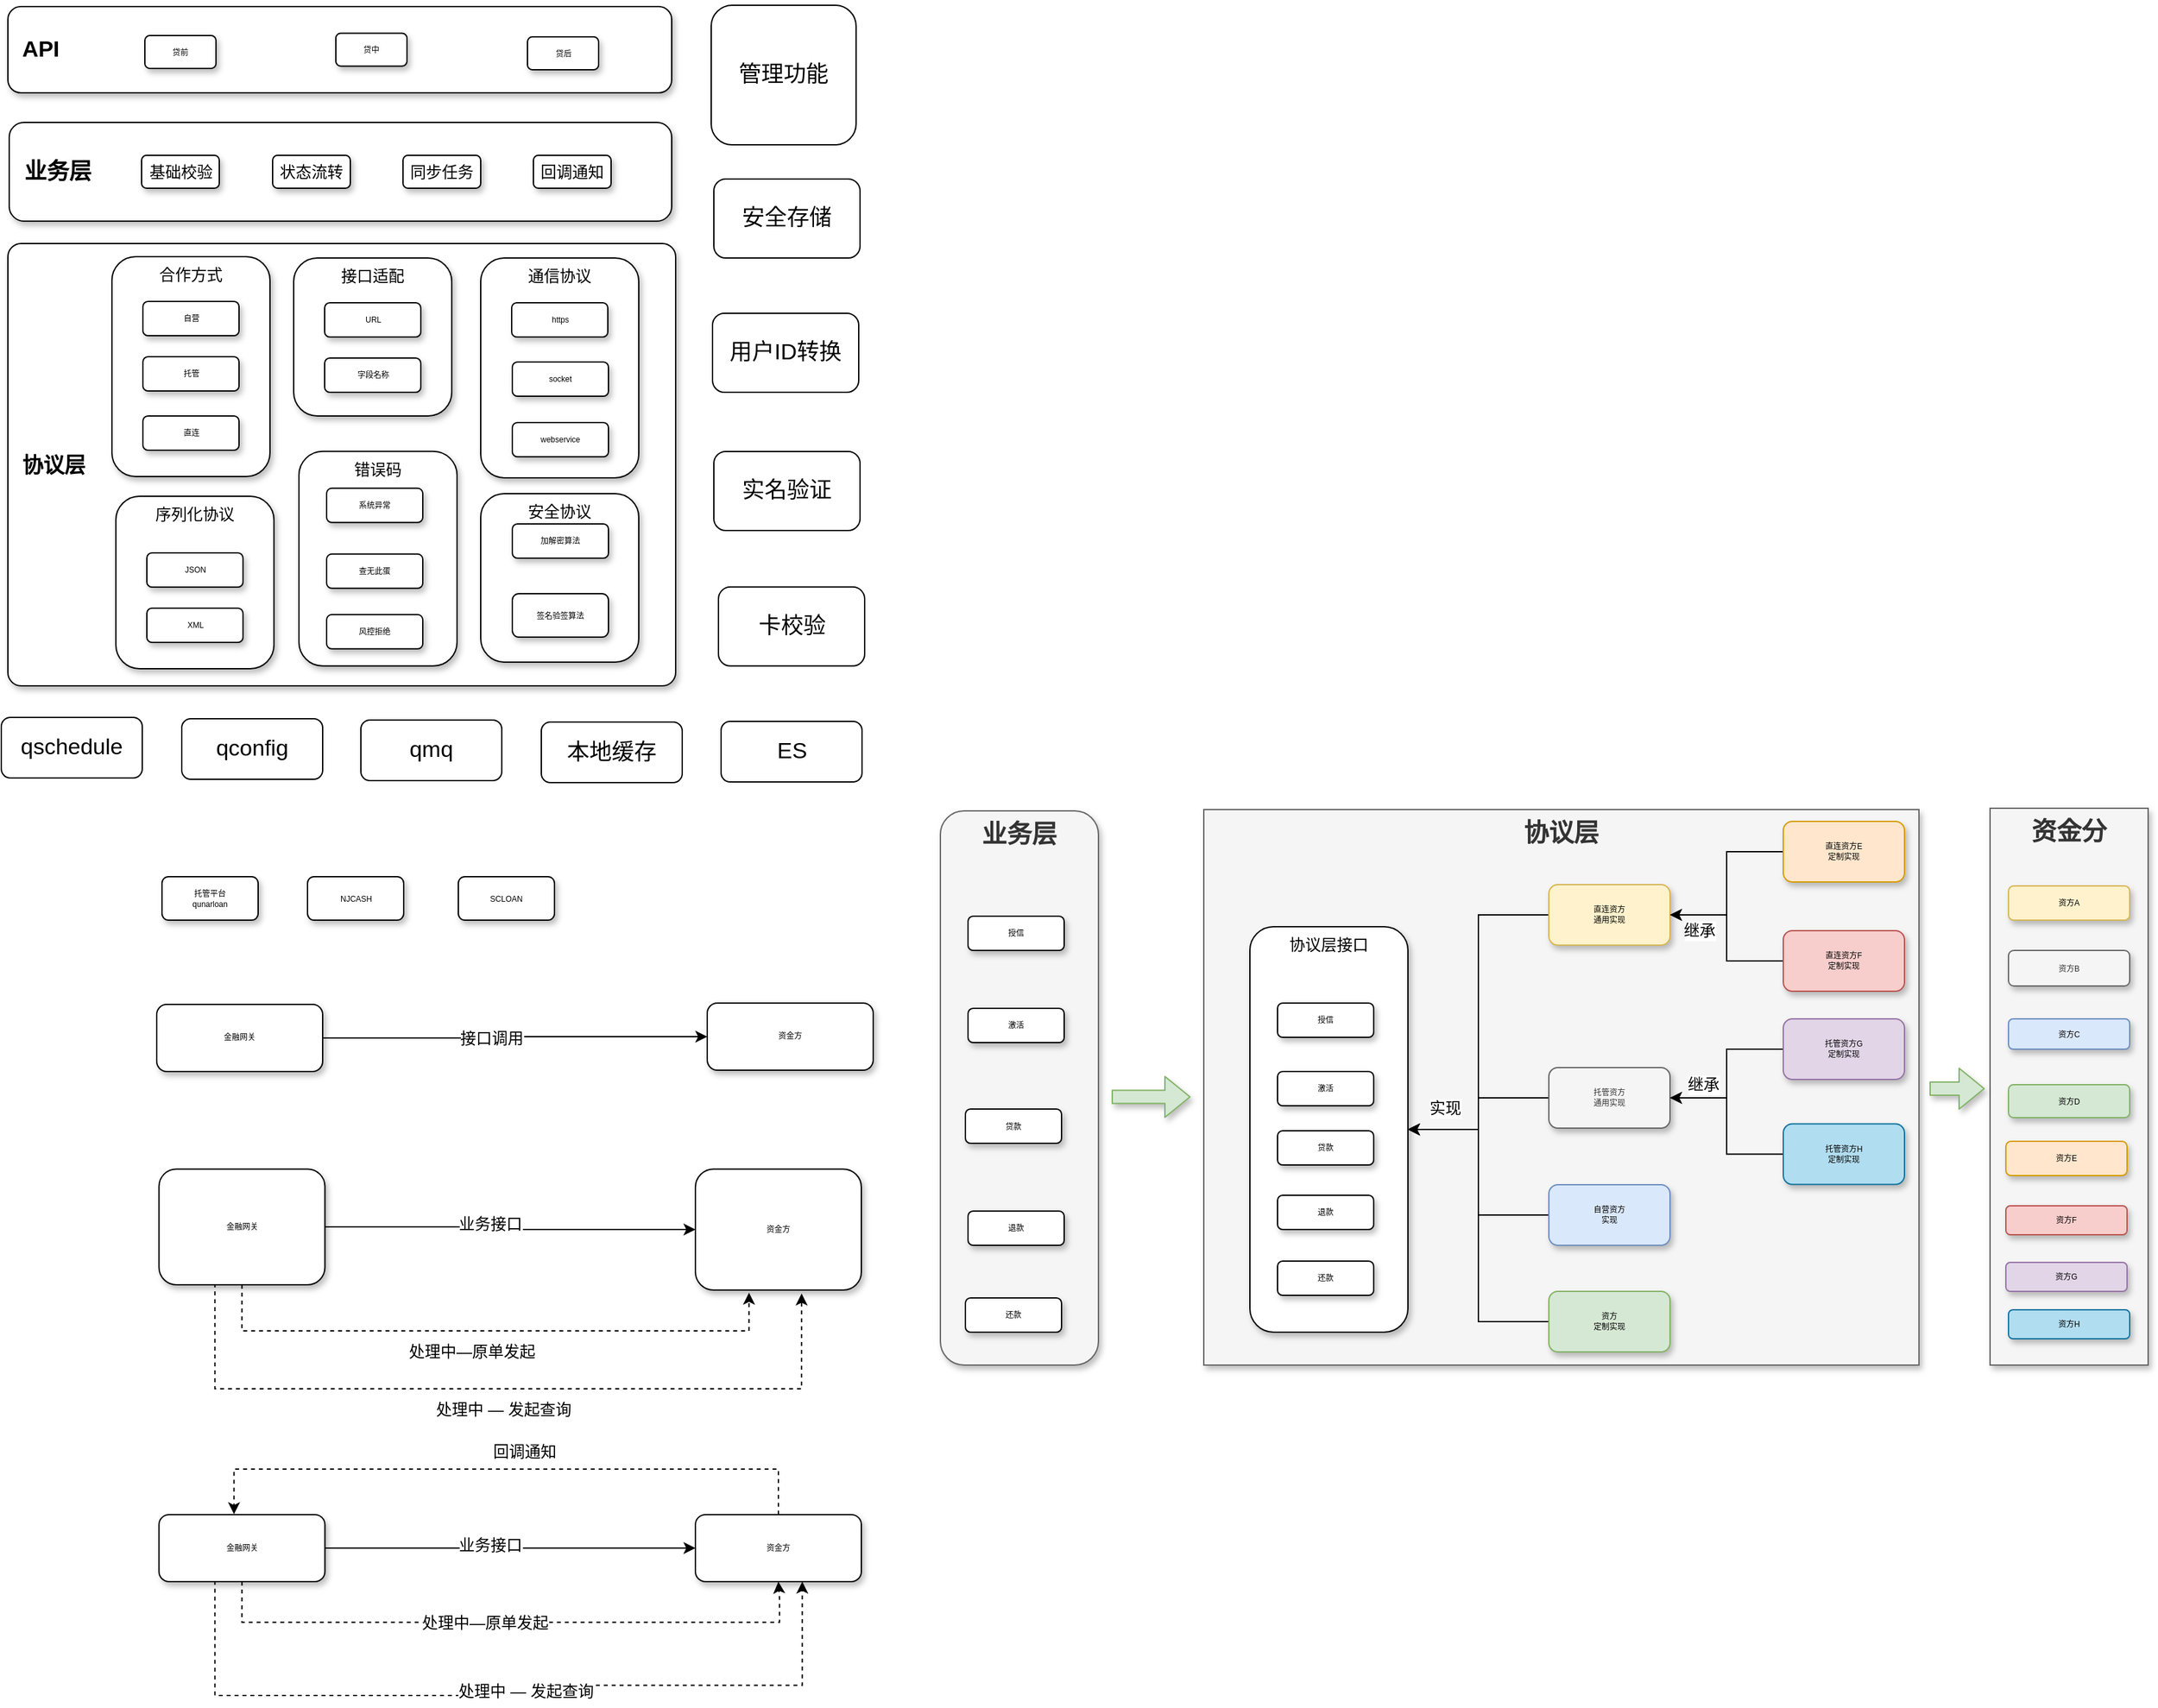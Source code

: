 <mxfile version="12.8.9" type="github">
  <diagram id="pQbSXTKy-mhwdIOJWXm_" name="第 1 页">
    <mxGraphModel dx="1940" dy="1809" grid="0" gridSize="10" guides="1" tooltips="1" connect="1" arrows="1" fold="1" page="1" pageScale="1" pageWidth="827" pageHeight="1169" math="0" shadow="0">
      <root>
        <mxCell id="0" />
        <mxCell id="1" parent="0" />
        <mxCell id="oRhJdaxvoY9CLy49b8uQ-59" value="资金分" style="rounded=0;whiteSpace=wrap;html=1;verticalAlign=top;fontSize=19;fontStyle=1;shadow=1;fillColor=#f5f5f5;strokeColor=#666666;fontColor=#333333;" parent="1" vertex="1">
          <mxGeometry x="773" y="391" width="120" height="423" as="geometry" />
        </mxCell>
        <mxCell id="oRhJdaxvoY9CLy49b8uQ-37" value="协议层" style="rounded=0;whiteSpace=wrap;html=1;verticalAlign=top;fontStyle=1;fontSize=19;shadow=1;fillColor=#f5f5f5;strokeColor=#666666;fontColor=#333333;" parent="1" vertex="1">
          <mxGeometry x="176" y="392" width="543" height="422" as="geometry" />
        </mxCell>
        <mxCell id="jV6rehnpYOMUCbgezzGA-40" value="托管平台&lt;br&gt;qunarloan" style="rounded=1;whiteSpace=wrap;html=1;fontSize=6;shadow=1;" parent="1" vertex="1">
          <mxGeometry x="-615" y="443" width="73" height="33" as="geometry" />
        </mxCell>
        <mxCell id="jV6rehnpYOMUCbgezzGA-41" value="NJCASH" style="rounded=1;whiteSpace=wrap;html=1;fontSize=6;shadow=1;" parent="1" vertex="1">
          <mxGeometry x="-504.5" y="443" width="73" height="33" as="geometry" />
        </mxCell>
        <mxCell id="jV6rehnpYOMUCbgezzGA-42" value="SCLOAN" style="rounded=1;whiteSpace=wrap;html=1;fontSize=6;shadow=1;" parent="1" vertex="1">
          <mxGeometry x="-390" y="443" width="73" height="33" as="geometry" />
        </mxCell>
        <mxCell id="jV6rehnpYOMUCbgezzGA-75" value="协议层接口" style="rounded=1;whiteSpace=wrap;html=1;verticalAlign=top;shadow=1;" parent="1" vertex="1">
          <mxGeometry x="211" y="481" width="120" height="308" as="geometry" />
        </mxCell>
        <mxCell id="jV6rehnpYOMUCbgezzGA-76" value="授信" style="rounded=1;whiteSpace=wrap;html=1;fontSize=6;shadow=1;" parent="1" vertex="1">
          <mxGeometry x="232" y="539" width="73" height="26" as="geometry" />
        </mxCell>
        <mxCell id="jV6rehnpYOMUCbgezzGA-77" value="退款" style="rounded=1;whiteSpace=wrap;html=1;fontSize=6;shadow=1;" parent="1" vertex="1">
          <mxGeometry x="232" y="685" width="73" height="26" as="geometry" />
        </mxCell>
        <mxCell id="jV6rehnpYOMUCbgezzGA-78" value="贷款" style="rounded=1;whiteSpace=wrap;html=1;fontSize=6;shadow=1;" parent="1" vertex="1">
          <mxGeometry x="232" y="636" width="73" height="26" as="geometry" />
        </mxCell>
        <mxCell id="jV6rehnpYOMUCbgezzGA-79" value="还款" style="rounded=1;whiteSpace=wrap;html=1;fontSize=6;shadow=1;" parent="1" vertex="1">
          <mxGeometry x="232" y="735" width="73" height="26" as="geometry" />
        </mxCell>
        <mxCell id="jV6rehnpYOMUCbgezzGA-84" style="edgeStyle=orthogonalEdgeStyle;rounded=0;orthogonalLoop=1;jettySize=auto;html=1;exitX=0;exitY=0.5;exitDx=0;exitDy=0;entryX=1;entryY=0.5;entryDx=0;entryDy=0;shadow=0;" parent="1" source="jV6rehnpYOMUCbgezzGA-81" target="jV6rehnpYOMUCbgezzGA-75" edge="1">
          <mxGeometry relative="1" as="geometry" />
        </mxCell>
        <mxCell id="jV6rehnpYOMUCbgezzGA-81" value="直连资方&lt;br&gt;通用实现" style="rounded=1;whiteSpace=wrap;html=1;fontSize=6;fillColor=#fff2cc;strokeColor=#d6b656;shadow=1;" parent="1" vertex="1">
          <mxGeometry x="438" y="449" width="92" height="46" as="geometry" />
        </mxCell>
        <mxCell id="jV6rehnpYOMUCbgezzGA-85" style="edgeStyle=orthogonalEdgeStyle;rounded=0;orthogonalLoop=1;jettySize=auto;html=1;exitX=0;exitY=0.5;exitDx=0;exitDy=0;shadow=0;" parent="1" source="jV6rehnpYOMUCbgezzGA-82" target="jV6rehnpYOMUCbgezzGA-75" edge="1">
          <mxGeometry relative="1" as="geometry" />
        </mxCell>
        <mxCell id="jV6rehnpYOMUCbgezzGA-87" value="实现" style="text;html=1;align=center;verticalAlign=middle;resizable=0;points=[];labelBackgroundColor=#ffffff;shadow=0;" parent="jV6rehnpYOMUCbgezzGA-85" vertex="1" connectable="0">
          <mxGeometry x="-0.215" y="-3" relative="1" as="geometry">
            <mxPoint x="-28" y="11" as="offset" />
          </mxGeometry>
        </mxCell>
        <mxCell id="jV6rehnpYOMUCbgezzGA-82" value="托管资方&lt;br&gt;通用实现" style="rounded=1;whiteSpace=wrap;html=1;fontSize=6;fillColor=#f5f5f5;strokeColor=#666666;fontColor=#333333;shadow=1;" parent="1" vertex="1">
          <mxGeometry x="438" y="588" width="92" height="46" as="geometry" />
        </mxCell>
        <mxCell id="jV6rehnpYOMUCbgezzGA-86" style="edgeStyle=orthogonalEdgeStyle;rounded=0;orthogonalLoop=1;jettySize=auto;html=1;shadow=0;" parent="1" source="jV6rehnpYOMUCbgezzGA-83" target="jV6rehnpYOMUCbgezzGA-75" edge="1">
          <mxGeometry relative="1" as="geometry" />
        </mxCell>
        <mxCell id="jV6rehnpYOMUCbgezzGA-83" value="自营资方&lt;br&gt;实现" style="rounded=1;whiteSpace=wrap;html=1;fontSize=6;fillColor=#dae8fc;strokeColor=#6c8ebf;shadow=1;" parent="1" vertex="1">
          <mxGeometry x="438" y="677" width="92" height="46" as="geometry" />
        </mxCell>
        <mxCell id="jV6rehnpYOMUCbgezzGA-89" value="" style="edgeStyle=orthogonalEdgeStyle;rounded=0;orthogonalLoop=1;jettySize=auto;html=1;entryX=1;entryY=0.5;entryDx=0;entryDy=0;shadow=0;" parent="1" source="jV6rehnpYOMUCbgezzGA-88" target="jV6rehnpYOMUCbgezzGA-81" edge="1">
          <mxGeometry relative="1" as="geometry" />
        </mxCell>
        <mxCell id="jV6rehnpYOMUCbgezzGA-88" value="直连资方E&lt;br&gt;定制实现" style="rounded=1;whiteSpace=wrap;html=1;fontSize=6;fillColor=#ffe6cc;strokeColor=#d79b00;shadow=1;" parent="1" vertex="1">
          <mxGeometry x="616" y="401" width="92" height="46" as="geometry" />
        </mxCell>
        <mxCell id="jV6rehnpYOMUCbgezzGA-93" style="edgeStyle=orthogonalEdgeStyle;rounded=0;orthogonalLoop=1;jettySize=auto;html=1;entryX=1;entryY=0.5;entryDx=0;entryDy=0;shadow=0;" parent="1" source="jV6rehnpYOMUCbgezzGA-91" target="jV6rehnpYOMUCbgezzGA-81" edge="1">
          <mxGeometry relative="1" as="geometry" />
        </mxCell>
        <mxCell id="jV6rehnpYOMUCbgezzGA-98" value="继承" style="text;html=1;align=center;verticalAlign=middle;resizable=0;points=[];labelBackgroundColor=#ffffff;shadow=0;" parent="jV6rehnpYOMUCbgezzGA-93" vertex="1" connectable="0">
          <mxGeometry x="0.443" y="1" relative="1" as="geometry">
            <mxPoint x="-12" y="11" as="offset" />
          </mxGeometry>
        </mxCell>
        <mxCell id="jV6rehnpYOMUCbgezzGA-91" value="直连资方F&lt;br&gt;定制实现" style="rounded=1;whiteSpace=wrap;html=1;fontSize=6;fillColor=#f8cecc;strokeColor=#b85450;shadow=1;" parent="1" vertex="1">
          <mxGeometry x="616" y="484" width="92" height="46" as="geometry" />
        </mxCell>
        <mxCell id="jV6rehnpYOMUCbgezzGA-94" value="" style="edgeStyle=orthogonalEdgeStyle;rounded=0;orthogonalLoop=1;jettySize=auto;html=1;shadow=0;" parent="1" source="jV6rehnpYOMUCbgezzGA-95" target="jV6rehnpYOMUCbgezzGA-82" edge="1">
          <mxGeometry relative="1" as="geometry">
            <mxPoint x="530" y="617.75" as="targetPoint" />
          </mxGeometry>
        </mxCell>
        <mxCell id="jV6rehnpYOMUCbgezzGA-95" value="托管资方G&lt;br&gt;定制实现" style="rounded=1;whiteSpace=wrap;html=1;fontSize=6;fillColor=#e1d5e7;strokeColor=#9673a6;shadow=1;" parent="1" vertex="1">
          <mxGeometry x="616" y="551" width="92" height="46" as="geometry" />
        </mxCell>
        <mxCell id="jV6rehnpYOMUCbgezzGA-96" style="edgeStyle=orthogonalEdgeStyle;rounded=0;orthogonalLoop=1;jettySize=auto;html=1;shadow=0;" parent="1" source="jV6rehnpYOMUCbgezzGA-97" target="jV6rehnpYOMUCbgezzGA-82" edge="1">
          <mxGeometry relative="1" as="geometry">
            <mxPoint x="530" y="617.75" as="targetPoint" />
          </mxGeometry>
        </mxCell>
        <mxCell id="jV6rehnpYOMUCbgezzGA-99" value="继承" style="text;html=1;align=center;verticalAlign=middle;resizable=0;points=[];labelBackgroundColor=#ffffff;shadow=0;" parent="jV6rehnpYOMUCbgezzGA-96" vertex="1" connectable="0">
          <mxGeometry x="0.519" y="2" relative="1" as="geometry">
            <mxPoint x="-5.8" y="-12" as="offset" />
          </mxGeometry>
        </mxCell>
        <mxCell id="jV6rehnpYOMUCbgezzGA-97" value="托管资方H&lt;br&gt;定制实现" style="rounded=1;whiteSpace=wrap;html=1;fontSize=6;fillColor=#b1ddf0;shadow=1;strokeColor=#10739e;" parent="1" vertex="1">
          <mxGeometry x="616" y="630.75" width="92" height="46" as="geometry" />
        </mxCell>
        <mxCell id="jV6rehnpYOMUCbgezzGA-102" style="edgeStyle=orthogonalEdgeStyle;rounded=0;orthogonalLoop=1;jettySize=auto;html=1;entryX=1;entryY=0.5;entryDx=0;entryDy=0;shadow=0;" parent="1" source="jV6rehnpYOMUCbgezzGA-100" target="jV6rehnpYOMUCbgezzGA-75" edge="1">
          <mxGeometry relative="1" as="geometry" />
        </mxCell>
        <mxCell id="jV6rehnpYOMUCbgezzGA-100" value="资方&lt;br&gt;定制实现" style="rounded=1;whiteSpace=wrap;html=1;fontSize=6;fillColor=#d5e8d4;strokeColor=#82b366;shadow=1;" parent="1" vertex="1">
          <mxGeometry x="438" y="758" width="92" height="46" as="geometry" />
        </mxCell>
        <mxCell id="jV6rehnpYOMUCbgezzGA-101" style="edgeStyle=orthogonalEdgeStyle;rounded=0;orthogonalLoop=1;jettySize=auto;html=1;exitX=0.5;exitY=1;exitDx=0;exitDy=0;fillColor=#fff2cc;strokeColor=#d6b656;shadow=0;" parent="1" source="jV6rehnpYOMUCbgezzGA-91" target="jV6rehnpYOMUCbgezzGA-91" edge="1">
          <mxGeometry relative="1" as="geometry" />
        </mxCell>
        <mxCell id="oRhJdaxvoY9CLy49b8uQ-34" value="激活" style="rounded=1;whiteSpace=wrap;html=1;fontSize=6;shadow=1;" parent="1" vertex="1">
          <mxGeometry x="232" y="591" width="73" height="26" as="geometry" />
        </mxCell>
        <mxCell id="oRhJdaxvoY9CLy49b8uQ-51" value="" style="shape=flexArrow;endArrow=classic;html=1;fillColor=#d5e8d4;strokeColor=#82b366;shadow=1;" parent="1" edge="1">
          <mxGeometry width="50" height="50" relative="1" as="geometry">
            <mxPoint x="106" y="610.29" as="sourcePoint" />
            <mxPoint x="166" y="610.29" as="targetPoint" />
          </mxGeometry>
        </mxCell>
        <mxCell id="oRhJdaxvoY9CLy49b8uQ-52" value="资方E" style="rounded=1;whiteSpace=wrap;html=1;fontSize=6;fillColor=#ffe6cc;strokeColor=#d79b00;shadow=1;" parent="1" vertex="1">
          <mxGeometry x="785" y="644" width="92" height="26" as="geometry" />
        </mxCell>
        <mxCell id="oRhJdaxvoY9CLy49b8uQ-53" value="资方B" style="rounded=1;whiteSpace=wrap;html=1;fontSize=6;fillColor=#f5f5f5;strokeColor=#666666;fontColor=#333333;shadow=1;" parent="1" vertex="1">
          <mxGeometry x="787" y="499" width="92" height="27" as="geometry" />
        </mxCell>
        <mxCell id="oRhJdaxvoY9CLy49b8uQ-54" value="资方C" style="rounded=1;whiteSpace=wrap;html=1;fontSize=6;fillColor=#dae8fc;strokeColor=#6c8ebf;shadow=1;" parent="1" vertex="1">
          <mxGeometry x="787" y="551" width="92" height="23" as="geometry" />
        </mxCell>
        <mxCell id="oRhJdaxvoY9CLy49b8uQ-55" value="资方D" style="rounded=1;whiteSpace=wrap;html=1;fontSize=6;fillColor=#d5e8d4;strokeColor=#82b366;shadow=1;" parent="1" vertex="1">
          <mxGeometry x="787" y="601" width="92" height="25" as="geometry" />
        </mxCell>
        <mxCell id="oRhJdaxvoY9CLy49b8uQ-56" value="资方F" style="rounded=1;whiteSpace=wrap;html=1;fontSize=6;fillColor=#f8cecc;strokeColor=#b85450;shadow=1;" parent="1" vertex="1">
          <mxGeometry x="785" y="693" width="92" height="22" as="geometry" />
        </mxCell>
        <mxCell id="oRhJdaxvoY9CLy49b8uQ-60" value="" style="shape=flexArrow;endArrow=classic;html=1;fillColor=#d5e8d4;strokeColor=#82b366;shadow=1;" parent="1" edge="1">
          <mxGeometry width="50" height="50" relative="1" as="geometry">
            <mxPoint x="727" y="604" as="sourcePoint" />
            <mxPoint x="769" y="604" as="targetPoint" />
          </mxGeometry>
        </mxCell>
        <mxCell id="oRhJdaxvoY9CLy49b8uQ-38" value="业务层" style="rounded=1;whiteSpace=wrap;html=1;verticalAlign=top;fontStyle=1;fontSize=19;shadow=1;fillColor=#f5f5f5;strokeColor=#666666;fontColor=#333333;" parent="1" vertex="1">
          <mxGeometry x="-24" y="393" width="120" height="421" as="geometry" />
        </mxCell>
        <mxCell id="oRhJdaxvoY9CLy49b8uQ-39" value="授信" style="rounded=1;whiteSpace=wrap;html=1;fontSize=6;shadow=1;" parent="1" vertex="1">
          <mxGeometry x="-3" y="473" width="73" height="26" as="geometry" />
        </mxCell>
        <mxCell id="oRhJdaxvoY9CLy49b8uQ-40" value="退款" style="rounded=1;whiteSpace=wrap;html=1;fontSize=6;shadow=1;" parent="1" vertex="1">
          <mxGeometry x="-3" y="697" width="73" height="26" as="geometry" />
        </mxCell>
        <mxCell id="oRhJdaxvoY9CLy49b8uQ-41" value="贷款" style="rounded=1;whiteSpace=wrap;html=1;fontSize=6;shadow=1;" parent="1" vertex="1">
          <mxGeometry x="-5" y="619.5" width="73" height="26" as="geometry" />
        </mxCell>
        <mxCell id="oRhJdaxvoY9CLy49b8uQ-42" value="还款" style="rounded=1;whiteSpace=wrap;html=1;fontSize=6;shadow=1;" parent="1" vertex="1">
          <mxGeometry x="-5" y="763" width="73" height="26" as="geometry" />
        </mxCell>
        <mxCell id="oRhJdaxvoY9CLy49b8uQ-43" value="激活" style="rounded=1;whiteSpace=wrap;html=1;fontSize=6;shadow=1;" parent="1" vertex="1">
          <mxGeometry x="-3" y="543" width="73" height="26" as="geometry" />
        </mxCell>
        <mxCell id="oRhJdaxvoY9CLy49b8uQ-63" value="资方A" style="rounded=1;whiteSpace=wrap;html=1;fontSize=6;fillColor=#fff2cc;strokeColor=#d6b656;shadow=1;" parent="1" vertex="1">
          <mxGeometry x="787" y="450" width="92" height="26" as="geometry" />
        </mxCell>
        <mxCell id="oRhJdaxvoY9CLy49b8uQ-64" value="资方G" style="rounded=1;whiteSpace=wrap;html=1;fontSize=6;fillColor=#e1d5e7;strokeColor=#9673a6;shadow=1;" parent="1" vertex="1">
          <mxGeometry x="785" y="736" width="92" height="22" as="geometry" />
        </mxCell>
        <mxCell id="oRhJdaxvoY9CLy49b8uQ-65" value="资方H" style="rounded=1;whiteSpace=wrap;html=1;fontSize=6;shadow=1;fillColor=#b1ddf0;strokeColor=#10739e;" parent="1" vertex="1">
          <mxGeometry x="787" y="772" width="92" height="22" as="geometry" />
        </mxCell>
        <mxCell id="oRhJdaxvoY9CLy49b8uQ-20" style="edgeStyle=orthogonalEdgeStyle;rounded=0;orthogonalLoop=1;jettySize=auto;html=1;exitX=0.337;exitY=0.988;exitDx=0;exitDy=0;dashed=1;exitPerimeter=0;shadow=0;" parent="1" source="jV6rehnpYOMUCbgezzGA-58" edge="1">
          <mxGeometry relative="1" as="geometry">
            <mxPoint x="-128.871" y="978.529" as="targetPoint" />
            <Array as="points">
              <mxPoint x="-574.129" y="1065" />
              <mxPoint x="-299.726" y="1065" />
              <mxPoint x="-299.726" y="1057.279" />
              <mxPoint x="-128.871" y="1057.279" />
              <mxPoint x="-128.871" y="978.529" />
            </Array>
          </mxGeometry>
        </mxCell>
        <mxCell id="oRhJdaxvoY9CLy49b8uQ-21" value="处理中 — 发起查询" style="text;html=1;align=center;verticalAlign=middle;resizable=0;points=[];labelBackgroundColor=#ffffff;shadow=0;" parent="oRhJdaxvoY9CLy49b8uQ-20" vertex="1" connectable="0">
          <mxGeometry x="0.12" y="2" relative="1" as="geometry">
            <mxPoint x="-24.8" y="-1" as="offset" />
          </mxGeometry>
        </mxCell>
        <mxCell id="jV6rehnpYOMUCbgezzGA-58" value="金融网关" style="rounded=1;whiteSpace=wrap;html=1;fontSize=6;shadow=1;" parent="1" vertex="1">
          <mxGeometry x="-617.274" y="927.574" width="125.984" height="50.956" as="geometry" />
        </mxCell>
        <mxCell id="jV6rehnpYOMUCbgezzGA-61" value="资金方" style="rounded=1;whiteSpace=wrap;html=1;fontSize=6;shadow=1;" parent="1" vertex="1">
          <mxGeometry x="-209.984" y="927.574" width="125.984" height="50.956" as="geometry" />
        </mxCell>
        <mxCell id="jV6rehnpYOMUCbgezzGA-52" style="edgeStyle=orthogonalEdgeStyle;rounded=0;orthogonalLoop=1;jettySize=auto;html=1;exitX=0.5;exitY=0;exitDx=0;exitDy=0;dashed=1;entryX=0.452;entryY=-0.006;entryDx=0;entryDy=0;entryPerimeter=0;shadow=0;" parent="1" source="jV6rehnpYOMUCbgezzGA-61" target="jV6rehnpYOMUCbgezzGA-58" edge="1">
          <mxGeometry relative="1" as="geometry">
            <mxPoint x="-555.145" y="913.676" as="targetPoint" />
            <Array as="points">
              <mxPoint x="-147" y="893" />
              <mxPoint x="-560" y="893" />
            </Array>
          </mxGeometry>
        </mxCell>
        <mxCell id="jV6rehnpYOMUCbgezzGA-53" value="回调通知" style="text;html=1;align=center;verticalAlign=middle;resizable=0;points=[];labelBackgroundColor=#ffffff;shadow=0;" parent="jV6rehnpYOMUCbgezzGA-52" vertex="1" connectable="0">
          <mxGeometry x="-0.165" y="1" relative="1" as="geometry">
            <mxPoint x="-26.37" y="-14" as="offset" />
          </mxGeometry>
        </mxCell>
        <mxCell id="jV6rehnpYOMUCbgezzGA-54" value="" style="edgeStyle=orthogonalEdgeStyle;rounded=0;orthogonalLoop=1;jettySize=auto;html=1;shadow=0;" parent="1" source="jV6rehnpYOMUCbgezzGA-58" target="jV6rehnpYOMUCbgezzGA-61" edge="1">
          <mxGeometry relative="1" as="geometry">
            <mxPoint x="-223.79" y="953.051" as="targetPoint" />
          </mxGeometry>
        </mxCell>
        <mxCell id="jV6rehnpYOMUCbgezzGA-55" value="业务接口" style="text;html=1;align=center;verticalAlign=middle;resizable=0;points=[];labelBackgroundColor=#ffffff;shadow=0;" parent="jV6rehnpYOMUCbgezzGA-54" vertex="1" connectable="0">
          <mxGeometry x="-0.18" relative="1" as="geometry">
            <mxPoint x="9.14" y="-2.5" as="offset" />
          </mxGeometry>
        </mxCell>
        <mxCell id="jV6rehnpYOMUCbgezzGA-56" value="" style="edgeStyle=orthogonalEdgeStyle;rounded=0;orthogonalLoop=1;jettySize=auto;html=1;entryX=0.5;entryY=1;entryDx=0;entryDy=0;exitX=0.5;exitY=1;exitDx=0;exitDy=0;dashed=1;shadow=0;" parent="1" source="jV6rehnpYOMUCbgezzGA-58" target="jV6rehnpYOMUCbgezzGA-61" edge="1">
          <mxGeometry relative="1" as="geometry">
            <mxPoint x="-574.992" y="1102.059" as="targetPoint" />
            <Array as="points">
              <mxPoint x="-555.145" y="1009.412" />
              <mxPoint x="-146.129" y="1009.412" />
              <mxPoint x="-146.129" y="990.882" />
              <mxPoint x="-147.855" y="990.882" />
            </Array>
          </mxGeometry>
        </mxCell>
        <mxCell id="jV6rehnpYOMUCbgezzGA-57" value="处理中—原单发起" style="text;html=1;align=center;verticalAlign=middle;resizable=0;points=[];labelBackgroundColor=#ffffff;shadow=0;" parent="jV6rehnpYOMUCbgezzGA-56" vertex="1" connectable="0">
          <mxGeometry x="-0.148" y="1" relative="1" as="geometry">
            <mxPoint x="14.48" y="1" as="offset" />
          </mxGeometry>
        </mxCell>
        <mxCell id="oRhJdaxvoY9CLy49b8uQ-15" value="金融网关" style="rounded=1;whiteSpace=wrap;html=1;fontSize=6;shadow=1;" parent="1" vertex="1">
          <mxGeometry x="-619" y="540" width="125.984" height="50.956" as="geometry" />
        </mxCell>
        <mxCell id="oRhJdaxvoY9CLy49b8uQ-18" value="资金方" style="rounded=1;whiteSpace=wrap;html=1;fontSize=6;shadow=1;" parent="1" vertex="1">
          <mxGeometry x="-201.0" y="539" width="125.984" height="50.956" as="geometry" />
        </mxCell>
        <mxCell id="oRhJdaxvoY9CLy49b8uQ-11" value="" style="edgeStyle=orthogonalEdgeStyle;rounded=0;orthogonalLoop=1;jettySize=auto;html=1;shadow=0;" parent="1" source="oRhJdaxvoY9CLy49b8uQ-15" target="oRhJdaxvoY9CLy49b8uQ-18" edge="1">
          <mxGeometry relative="1" as="geometry">
            <mxPoint x="-225.516" y="565.478" as="targetPoint" />
          </mxGeometry>
        </mxCell>
        <mxCell id="oRhJdaxvoY9CLy49b8uQ-12" value="接口调用" style="text;html=1;align=center;verticalAlign=middle;resizable=0;points=[];labelBackgroundColor=#ffffff;shadow=0;" parent="oRhJdaxvoY9CLy49b8uQ-11" vertex="1" connectable="0">
          <mxGeometry x="-0.18" relative="1" as="geometry">
            <mxPoint x="7.43" as="offset" />
          </mxGeometry>
        </mxCell>
        <mxCell id="oRhJdaxvoY9CLy49b8uQ-28" style="edgeStyle=orthogonalEdgeStyle;rounded=0;orthogonalLoop=1;jettySize=auto;html=1;exitX=0.337;exitY=0.988;exitDx=0;exitDy=0;dashed=1;exitPerimeter=0;shadow=0;entryX=0.64;entryY=1.029;entryDx=0;entryDy=0;entryPerimeter=0;" parent="1" source="oRhJdaxvoY9CLy49b8uQ-30" edge="1" target="oRhJdaxvoY9CLy49b8uQ-31">
          <mxGeometry relative="1" as="geometry">
            <mxPoint x="-129" y="769" as="targetPoint" />
            <Array as="points">
              <mxPoint x="-575" y="832" />
              <mxPoint x="-129" y="832" />
            </Array>
          </mxGeometry>
        </mxCell>
        <mxCell id="oRhJdaxvoY9CLy49b8uQ-29" value="处理中 — 发起查询" style="text;html=1;align=center;verticalAlign=middle;resizable=0;points=[];labelBackgroundColor=#ffffff;shadow=0;" parent="oRhJdaxvoY9CLy49b8uQ-28" vertex="1" connectable="0">
          <mxGeometry x="0.12" y="2" relative="1" as="geometry">
            <mxPoint x="-35.94" y="18" as="offset" />
          </mxGeometry>
        </mxCell>
        <mxCell id="oRhJdaxvoY9CLy49b8uQ-30" value="金融网关" style="rounded=1;whiteSpace=wrap;html=1;fontSize=6;shadow=1;arcSize=15;" parent="1" vertex="1">
          <mxGeometry x="-617.27" y="665.07" width="125.98" height="87.93" as="geometry" />
        </mxCell>
        <mxCell id="oRhJdaxvoY9CLy49b8uQ-31" value="资金方" style="rounded=1;whiteSpace=wrap;html=1;fontSize=6;shadow=1;" parent="1" vertex="1">
          <mxGeometry x="-209.98" y="665.07" width="125.98" height="91.93" as="geometry" />
        </mxCell>
        <mxCell id="oRhJdaxvoY9CLy49b8uQ-24" value="" style="edgeStyle=orthogonalEdgeStyle;rounded=0;orthogonalLoop=1;jettySize=auto;html=1;shadow=0;" parent="1" source="oRhJdaxvoY9CLy49b8uQ-30" target="oRhJdaxvoY9CLy49b8uQ-31" edge="1">
          <mxGeometry relative="1" as="geometry">
            <mxPoint x="-223.79" y="690.551" as="targetPoint" />
          </mxGeometry>
        </mxCell>
        <mxCell id="oRhJdaxvoY9CLy49b8uQ-25" value="业务接口" style="text;html=1;align=center;verticalAlign=middle;resizable=0;points=[];labelBackgroundColor=#ffffff;shadow=0;" parent="oRhJdaxvoY9CLy49b8uQ-24" vertex="1" connectable="0">
          <mxGeometry x="-0.18" relative="1" as="geometry">
            <mxPoint x="9.14" y="-2.5" as="offset" />
          </mxGeometry>
        </mxCell>
        <mxCell id="oRhJdaxvoY9CLy49b8uQ-26" value="" style="edgeStyle=orthogonalEdgeStyle;rounded=0;orthogonalLoop=1;jettySize=auto;html=1;exitX=0.5;exitY=1;exitDx=0;exitDy=0;dashed=1;shadow=0;entryX=0.323;entryY=1.022;entryDx=0;entryDy=0;entryPerimeter=0;" parent="1" source="oRhJdaxvoY9CLy49b8uQ-30" target="oRhJdaxvoY9CLy49b8uQ-31" edge="1">
          <mxGeometry relative="1" as="geometry">
            <mxPoint x="-169" y="803" as="targetPoint" />
            <Array as="points">
              <mxPoint x="-554" y="788" />
              <mxPoint x="-169" y="788" />
            </Array>
          </mxGeometry>
        </mxCell>
        <mxCell id="oRhJdaxvoY9CLy49b8uQ-27" value="处理中—原单发起" style="text;html=1;align=center;verticalAlign=middle;resizable=0;points=[];labelBackgroundColor=#ffffff;shadow=0;" parent="oRhJdaxvoY9CLy49b8uQ-26" vertex="1" connectable="0">
          <mxGeometry x="-0.148" y="1" relative="1" as="geometry">
            <mxPoint x="17.44" y="17" as="offset" />
          </mxGeometry>
        </mxCell>
        <mxCell id="Zh9DPLkA23UePyNAktpm-13" value="qconfig" style="rounded=1;whiteSpace=wrap;html=1;shadow=0;fontSize=17;align=center;" vertex="1" parent="1">
          <mxGeometry x="-600" y="323" width="107" height="46" as="geometry" />
        </mxCell>
        <mxCell id="Zh9DPLkA23UePyNAktpm-14" value="qmq" style="rounded=1;whiteSpace=wrap;html=1;shadow=0;fontSize=17;align=center;" vertex="1" parent="1">
          <mxGeometry x="-464" y="324" width="107" height="46" as="geometry" />
        </mxCell>
        <mxCell id="Zh9DPLkA23UePyNAktpm-15" value="qschedule" style="rounded=1;whiteSpace=wrap;html=1;shadow=0;fontSize=17;align=center;" vertex="1" parent="1">
          <mxGeometry x="-737" y="322" width="107" height="46" as="geometry" />
        </mxCell>
        <mxCell id="Zh9DPLkA23UePyNAktpm-16" value="本地缓存" style="rounded=1;whiteSpace=wrap;html=1;shadow=0;fontSize=17;align=center;" vertex="1" parent="1">
          <mxGeometry x="-327" y="325.5" width="107" height="46" as="geometry" />
        </mxCell>
        <mxCell id="Zh9DPLkA23UePyNAktpm-45" value="安全存储" style="rounded=1;whiteSpace=wrap;html=1;shadow=0;fontSize=17;align=center;" vertex="1" parent="1">
          <mxGeometry x="-196" y="-87" width="111" height="60" as="geometry" />
        </mxCell>
        <mxCell id="Zh9DPLkA23UePyNAktpm-46" value="用户ID转换" style="rounded=1;whiteSpace=wrap;html=1;shadow=0;fontSize=17;align=center;" vertex="1" parent="1">
          <mxGeometry x="-197" y="15" width="111" height="60" as="geometry" />
        </mxCell>
        <mxCell id="Zh9DPLkA23UePyNAktpm-47" value="实名验证" style="rounded=1;whiteSpace=wrap;html=1;shadow=0;fontSize=17;align=center;" vertex="1" parent="1">
          <mxGeometry x="-196" y="120" width="111" height="60" as="geometry" />
        </mxCell>
        <mxCell id="Zh9DPLkA23UePyNAktpm-48" value="卡校验" style="rounded=1;whiteSpace=wrap;html=1;shadow=0;fontSize=17;align=center;" vertex="1" parent="1">
          <mxGeometry x="-192.49" y="222.91" width="111" height="60" as="geometry" />
        </mxCell>
        <mxCell id="jV6rehnpYOMUCbgezzGA-5" value="&lt;span style=&quot;white-space: normal ; font-size: 17px&quot;&gt;&amp;nbsp; API&lt;/span&gt;" style="rounded=1;whiteSpace=wrap;html=1;shadow=1;verticalAlign=middle;align=left;fontSize=17;fontStyle=1" parent="1" vertex="1">
          <mxGeometry x="-732" y="-218" width="504" height="65.5" as="geometry" />
        </mxCell>
        <mxCell id="47TmQyaTfyfTuBjJMVQk-3" value="贷中" style="rounded=1;whiteSpace=wrap;html=1;fontSize=6;shadow=1;" parent="1" vertex="1">
          <mxGeometry x="-483" y="-197.75" width="54" height="25" as="geometry" />
        </mxCell>
        <mxCell id="jV6rehnpYOMUCbgezzGA-1" value="贷后" style="rounded=1;whiteSpace=wrap;html=1;fontSize=6;shadow=1;" parent="1" vertex="1">
          <mxGeometry x="-337.5" y="-195" width="54" height="25" as="geometry" />
        </mxCell>
        <mxCell id="jV6rehnpYOMUCbgezzGA-2" value="贷前" style="rounded=1;whiteSpace=wrap;html=1;fontSize=6;shadow=1;" parent="1" vertex="1">
          <mxGeometry x="-628" y="-196" width="54" height="25" as="geometry" />
        </mxCell>
        <mxCell id="jV6rehnpYOMUCbgezzGA-3" value="&amp;nbsp; 业务层" style="rounded=1;whiteSpace=wrap;html=1;verticalAlign=middle;shadow=1;align=left;fontSize=17;fontStyle=1" parent="1" vertex="1">
          <mxGeometry x="-731" y="-130" width="503" height="75" as="geometry" />
        </mxCell>
        <mxCell id="jV6rehnpYOMUCbgezzGA-8" value="&lt;span style=&quot;font-size: 12px&quot;&gt;基础校验&lt;/span&gt;" style="rounded=1;whiteSpace=wrap;html=1;fontSize=6;shadow=1;" parent="1" vertex="1">
          <mxGeometry x="-630.5" y="-105" width="59" height="25" as="geometry" />
        </mxCell>
        <mxCell id="jV6rehnpYOMUCbgezzGA-9" value="&lt;span style=&quot;font-size: 12px&quot;&gt;状态流转&lt;/span&gt;" style="rounded=1;whiteSpace=wrap;html=1;fontSize=6;shadow=1;" parent="1" vertex="1">
          <mxGeometry x="-531" y="-105" width="59" height="25" as="geometry" />
        </mxCell>
        <mxCell id="jV6rehnpYOMUCbgezzGA-10" value="&lt;span style=&quot;font-size: 12px&quot;&gt;同步任务&lt;/span&gt;" style="rounded=1;whiteSpace=wrap;html=1;fontSize=6;shadow=1;" parent="1" vertex="1">
          <mxGeometry x="-432" y="-105" width="59" height="25" as="geometry" />
        </mxCell>
        <mxCell id="jV6rehnpYOMUCbgezzGA-11" value="&lt;span style=&quot;font-size: 12px&quot;&gt;回调通知&lt;/span&gt;" style="rounded=1;whiteSpace=wrap;html=1;fontSize=6;shadow=1;" parent="1" vertex="1">
          <mxGeometry x="-333" y="-105" width="59" height="25" as="geometry" />
        </mxCell>
        <mxCell id="jV6rehnpYOMUCbgezzGA-4" value="&amp;nbsp; 协议层" style="rounded=1;whiteSpace=wrap;html=1;verticalAlign=middle;shadow=1;align=left;fontStyle=1;fontSize=16;arcSize=3;" parent="1" vertex="1">
          <mxGeometry x="-732" y="-38" width="507" height="336" as="geometry" />
        </mxCell>
        <mxCell id="Zh9DPLkA23UePyNAktpm-17" value="序列化协议" style="rounded=1;whiteSpace=wrap;html=1;verticalAlign=top;shadow=1;" vertex="1" parent="1">
          <mxGeometry x="-650" y="154" width="120" height="131" as="geometry" />
        </mxCell>
        <mxCell id="Zh9DPLkA23UePyNAktpm-18" value="JSON" style="rounded=1;whiteSpace=wrap;html=1;fontSize=6;shadow=1;" vertex="1" parent="1">
          <mxGeometry x="-626.5" y="197" width="73" height="26" as="geometry" />
        </mxCell>
        <mxCell id="Zh9DPLkA23UePyNAktpm-22" value="XML" style="rounded=1;whiteSpace=wrap;html=1;fontSize=6;shadow=1;" vertex="1" parent="1">
          <mxGeometry x="-626.5" y="239" width="73" height="26" as="geometry" />
        </mxCell>
        <mxCell id="Zh9DPLkA23UePyNAktpm-25" style="edgeStyle=orthogonalEdgeStyle;rounded=0;orthogonalLoop=1;jettySize=auto;html=1;exitX=0.5;exitY=1;exitDx=0;exitDy=0;shadow=0;fontSize=17;" edge="1" parent="1" source="Zh9DPLkA23UePyNAktpm-17" target="Zh9DPLkA23UePyNAktpm-17">
          <mxGeometry relative="1" as="geometry" />
        </mxCell>
        <mxCell id="Zh9DPLkA23UePyNAktpm-27" value="接口适配" style="rounded=1;whiteSpace=wrap;html=1;verticalAlign=top;shadow=1;" vertex="1" parent="1">
          <mxGeometry x="-515" y="-27" width="120" height="120" as="geometry" />
        </mxCell>
        <mxCell id="Zh9DPLkA23UePyNAktpm-28" value="URL" style="rounded=1;whiteSpace=wrap;html=1;fontSize=6;shadow=1;" vertex="1" parent="1">
          <mxGeometry x="-491.5" y="7" width="73" height="26" as="geometry" />
        </mxCell>
        <mxCell id="Zh9DPLkA23UePyNAktpm-30" value="字段名称" style="rounded=1;whiteSpace=wrap;html=1;fontSize=6;shadow=1;" vertex="1" parent="1">
          <mxGeometry x="-491.5" y="49" width="73" height="26" as="geometry" />
        </mxCell>
        <mxCell id="Zh9DPLkA23UePyNAktpm-31" style="edgeStyle=orthogonalEdgeStyle;rounded=0;orthogonalLoop=1;jettySize=auto;html=1;exitX=0.5;exitY=1;exitDx=0;exitDy=0;shadow=0;fontSize=17;" edge="1" parent="1">
          <mxGeometry relative="1" as="geometry">
            <mxPoint x="-351" y="135" as="sourcePoint" />
            <mxPoint x="-351" y="135" as="targetPoint" />
          </mxGeometry>
        </mxCell>
        <mxCell id="Zh9DPLkA23UePyNAktpm-34" value="通信协议" style="rounded=1;whiteSpace=wrap;html=1;verticalAlign=top;shadow=1;" vertex="1" parent="1">
          <mxGeometry x="-373" y="-27" width="120" height="167" as="geometry" />
        </mxCell>
        <mxCell id="Zh9DPLkA23UePyNAktpm-35" value="https" style="rounded=1;whiteSpace=wrap;html=1;fontSize=6;shadow=1;" vertex="1" parent="1">
          <mxGeometry x="-349.5" y="7" width="73" height="26" as="geometry" />
        </mxCell>
        <mxCell id="Zh9DPLkA23UePyNAktpm-36" value="webservice" style="rounded=1;whiteSpace=wrap;html=1;fontSize=6;shadow=1;" vertex="1" parent="1">
          <mxGeometry x="-349" y="98" width="73" height="26" as="geometry" />
        </mxCell>
        <mxCell id="Zh9DPLkA23UePyNAktpm-37" value="socket" style="rounded=1;whiteSpace=wrap;html=1;fontSize=6;shadow=1;" vertex="1" parent="1">
          <mxGeometry x="-349" y="52" width="73" height="26" as="geometry" />
        </mxCell>
        <mxCell id="Zh9DPLkA23UePyNAktpm-38" style="edgeStyle=orthogonalEdgeStyle;rounded=0;orthogonalLoop=1;jettySize=auto;html=1;exitX=0.5;exitY=1;exitDx=0;exitDy=0;shadow=0;fontSize=17;" edge="1" source="Zh9DPLkA23UePyNAktpm-34" target="Zh9DPLkA23UePyNAktpm-34" parent="1">
          <mxGeometry relative="1" as="geometry" />
        </mxCell>
        <mxCell id="Zh9DPLkA23UePyNAktpm-39" style="edgeStyle=orthogonalEdgeStyle;rounded=0;orthogonalLoop=1;jettySize=auto;html=1;exitX=0.5;exitY=1;exitDx=0;exitDy=0;shadow=0;fontSize=17;" edge="1" parent="1">
          <mxGeometry relative="1" as="geometry">
            <mxPoint x="-362" y="135" as="sourcePoint" />
            <mxPoint x="-362" y="135" as="targetPoint" />
          </mxGeometry>
        </mxCell>
        <mxCell id="Zh9DPLkA23UePyNAktpm-40" value="安全协议" style="rounded=1;whiteSpace=wrap;html=1;verticalAlign=top;shadow=1;" vertex="1" parent="1">
          <mxGeometry x="-373" y="152" width="120" height="128" as="geometry" />
        </mxCell>
        <mxCell id="Zh9DPLkA23UePyNAktpm-41" value="加解密算法" style="rounded=1;whiteSpace=wrap;html=1;fontSize=6;shadow=1;" vertex="1" parent="1">
          <mxGeometry x="-349" y="175" width="73" height="26" as="geometry" />
        </mxCell>
        <mxCell id="Zh9DPLkA23UePyNAktpm-43" value="签名验签算法" style="rounded=1;whiteSpace=wrap;html=1;fontSize=6;shadow=1;" vertex="1" parent="1">
          <mxGeometry x="-349" y="228" width="73" height="33" as="geometry" />
        </mxCell>
        <mxCell id="Zh9DPLkA23UePyNAktpm-44" style="edgeStyle=orthogonalEdgeStyle;rounded=0;orthogonalLoop=1;jettySize=auto;html=1;exitX=0.5;exitY=1;exitDx=0;exitDy=0;shadow=0;fontSize=17;" edge="1" source="Zh9DPLkA23UePyNAktpm-40" target="Zh9DPLkA23UePyNAktpm-40" parent="1">
          <mxGeometry relative="1" as="geometry" />
        </mxCell>
        <mxCell id="Zh9DPLkA23UePyNAktpm-51" value="合作方式" style="rounded=1;whiteSpace=wrap;html=1;verticalAlign=top;shadow=1;" vertex="1" parent="1">
          <mxGeometry x="-653" y="-28" width="120" height="167" as="geometry" />
        </mxCell>
        <mxCell id="Zh9DPLkA23UePyNAktpm-52" value="自营" style="rounded=1;whiteSpace=wrap;html=1;fontSize=6;shadow=1;" vertex="1" parent="1">
          <mxGeometry x="-629.5" y="6" width="73" height="26" as="geometry" />
        </mxCell>
        <mxCell id="Zh9DPLkA23UePyNAktpm-53" value="直连" style="rounded=1;whiteSpace=wrap;html=1;fontSize=6;shadow=1;" vertex="1" parent="1">
          <mxGeometry x="-629.5" y="93" width="73" height="26" as="geometry" />
        </mxCell>
        <mxCell id="Zh9DPLkA23UePyNAktpm-54" value="托管" style="rounded=1;whiteSpace=wrap;html=1;fontSize=6;shadow=1;" vertex="1" parent="1">
          <mxGeometry x="-629.5" y="48" width="73" height="26" as="geometry" />
        </mxCell>
        <mxCell id="Zh9DPLkA23UePyNAktpm-55" style="edgeStyle=orthogonalEdgeStyle;rounded=0;orthogonalLoop=1;jettySize=auto;html=1;exitX=0.5;exitY=1;exitDx=0;exitDy=0;shadow=0;fontSize=17;" edge="1" source="Zh9DPLkA23UePyNAktpm-51" target="Zh9DPLkA23UePyNAktpm-51" parent="1">
          <mxGeometry relative="1" as="geometry" />
        </mxCell>
        <mxCell id="Zh9DPLkA23UePyNAktpm-58" value="错误码" style="rounded=1;whiteSpace=wrap;html=1;verticalAlign=top;shadow=1;" vertex="1" parent="1">
          <mxGeometry x="-511" y="119.91" width="120" height="163" as="geometry" />
        </mxCell>
        <mxCell id="Zh9DPLkA23UePyNAktpm-59" value="风控拒绝" style="rounded=1;whiteSpace=wrap;html=1;fontSize=6;shadow=1;" vertex="1" parent="1">
          <mxGeometry x="-490" y="243.91" width="73" height="26" as="geometry" />
        </mxCell>
        <mxCell id="Zh9DPLkA23UePyNAktpm-60" value="查无此蛋" style="rounded=1;whiteSpace=wrap;html=1;fontSize=6;shadow=1;" vertex="1" parent="1">
          <mxGeometry x="-490" y="197.91" width="73" height="26" as="geometry" />
        </mxCell>
        <mxCell id="Zh9DPLkA23UePyNAktpm-61" style="edgeStyle=orthogonalEdgeStyle;rounded=0;orthogonalLoop=1;jettySize=auto;html=1;exitX=0.5;exitY=1;exitDx=0;exitDy=0;shadow=0;fontSize=17;" edge="1" parent="1">
          <mxGeometry relative="1" as="geometry">
            <mxPoint x="-451" y="270.91" as="sourcePoint" />
            <mxPoint x="-451" y="270.91" as="targetPoint" />
          </mxGeometry>
        </mxCell>
        <mxCell id="Zh9DPLkA23UePyNAktpm-62" style="edgeStyle=orthogonalEdgeStyle;rounded=0;orthogonalLoop=1;jettySize=auto;html=1;exitX=0.5;exitY=1;exitDx=0;exitDy=0;shadow=0;fontSize=17;" edge="1" parent="1">
          <mxGeometry relative="1" as="geometry">
            <mxPoint x="-454" y="135.91" as="sourcePoint" />
            <mxPoint x="-454" y="135.91" as="targetPoint" />
          </mxGeometry>
        </mxCell>
        <mxCell id="Zh9DPLkA23UePyNAktpm-63" value="系统异常" style="rounded=1;whiteSpace=wrap;html=1;fontSize=6;shadow=1;" vertex="1" parent="1">
          <mxGeometry x="-490" y="147.91" width="73" height="26" as="geometry" />
        </mxCell>
        <mxCell id="Zh9DPLkA23UePyNAktpm-64" style="edgeStyle=orthogonalEdgeStyle;rounded=0;orthogonalLoop=1;jettySize=auto;html=1;exitX=0.5;exitY=1;exitDx=0;exitDy=0;shadow=0;fontSize=17;" edge="1" parent="1" source="Zh9DPLkA23UePyNAktpm-59" target="Zh9DPLkA23UePyNAktpm-59">
          <mxGeometry relative="1" as="geometry" />
        </mxCell>
        <mxCell id="Zh9DPLkA23UePyNAktpm-75" value="管理功能" style="rounded=1;whiteSpace=wrap;html=1;shadow=0;fontSize=17;align=center;" vertex="1" parent="1">
          <mxGeometry x="-198" y="-219" width="110" height="106" as="geometry" />
        </mxCell>
        <mxCell id="Zh9DPLkA23UePyNAktpm-76" value="ES" style="rounded=1;whiteSpace=wrap;html=1;shadow=0;fontSize=17;align=center;" vertex="1" parent="1">
          <mxGeometry x="-190.49" y="325" width="107" height="46" as="geometry" />
        </mxCell>
      </root>
    </mxGraphModel>
  </diagram>
</mxfile>
